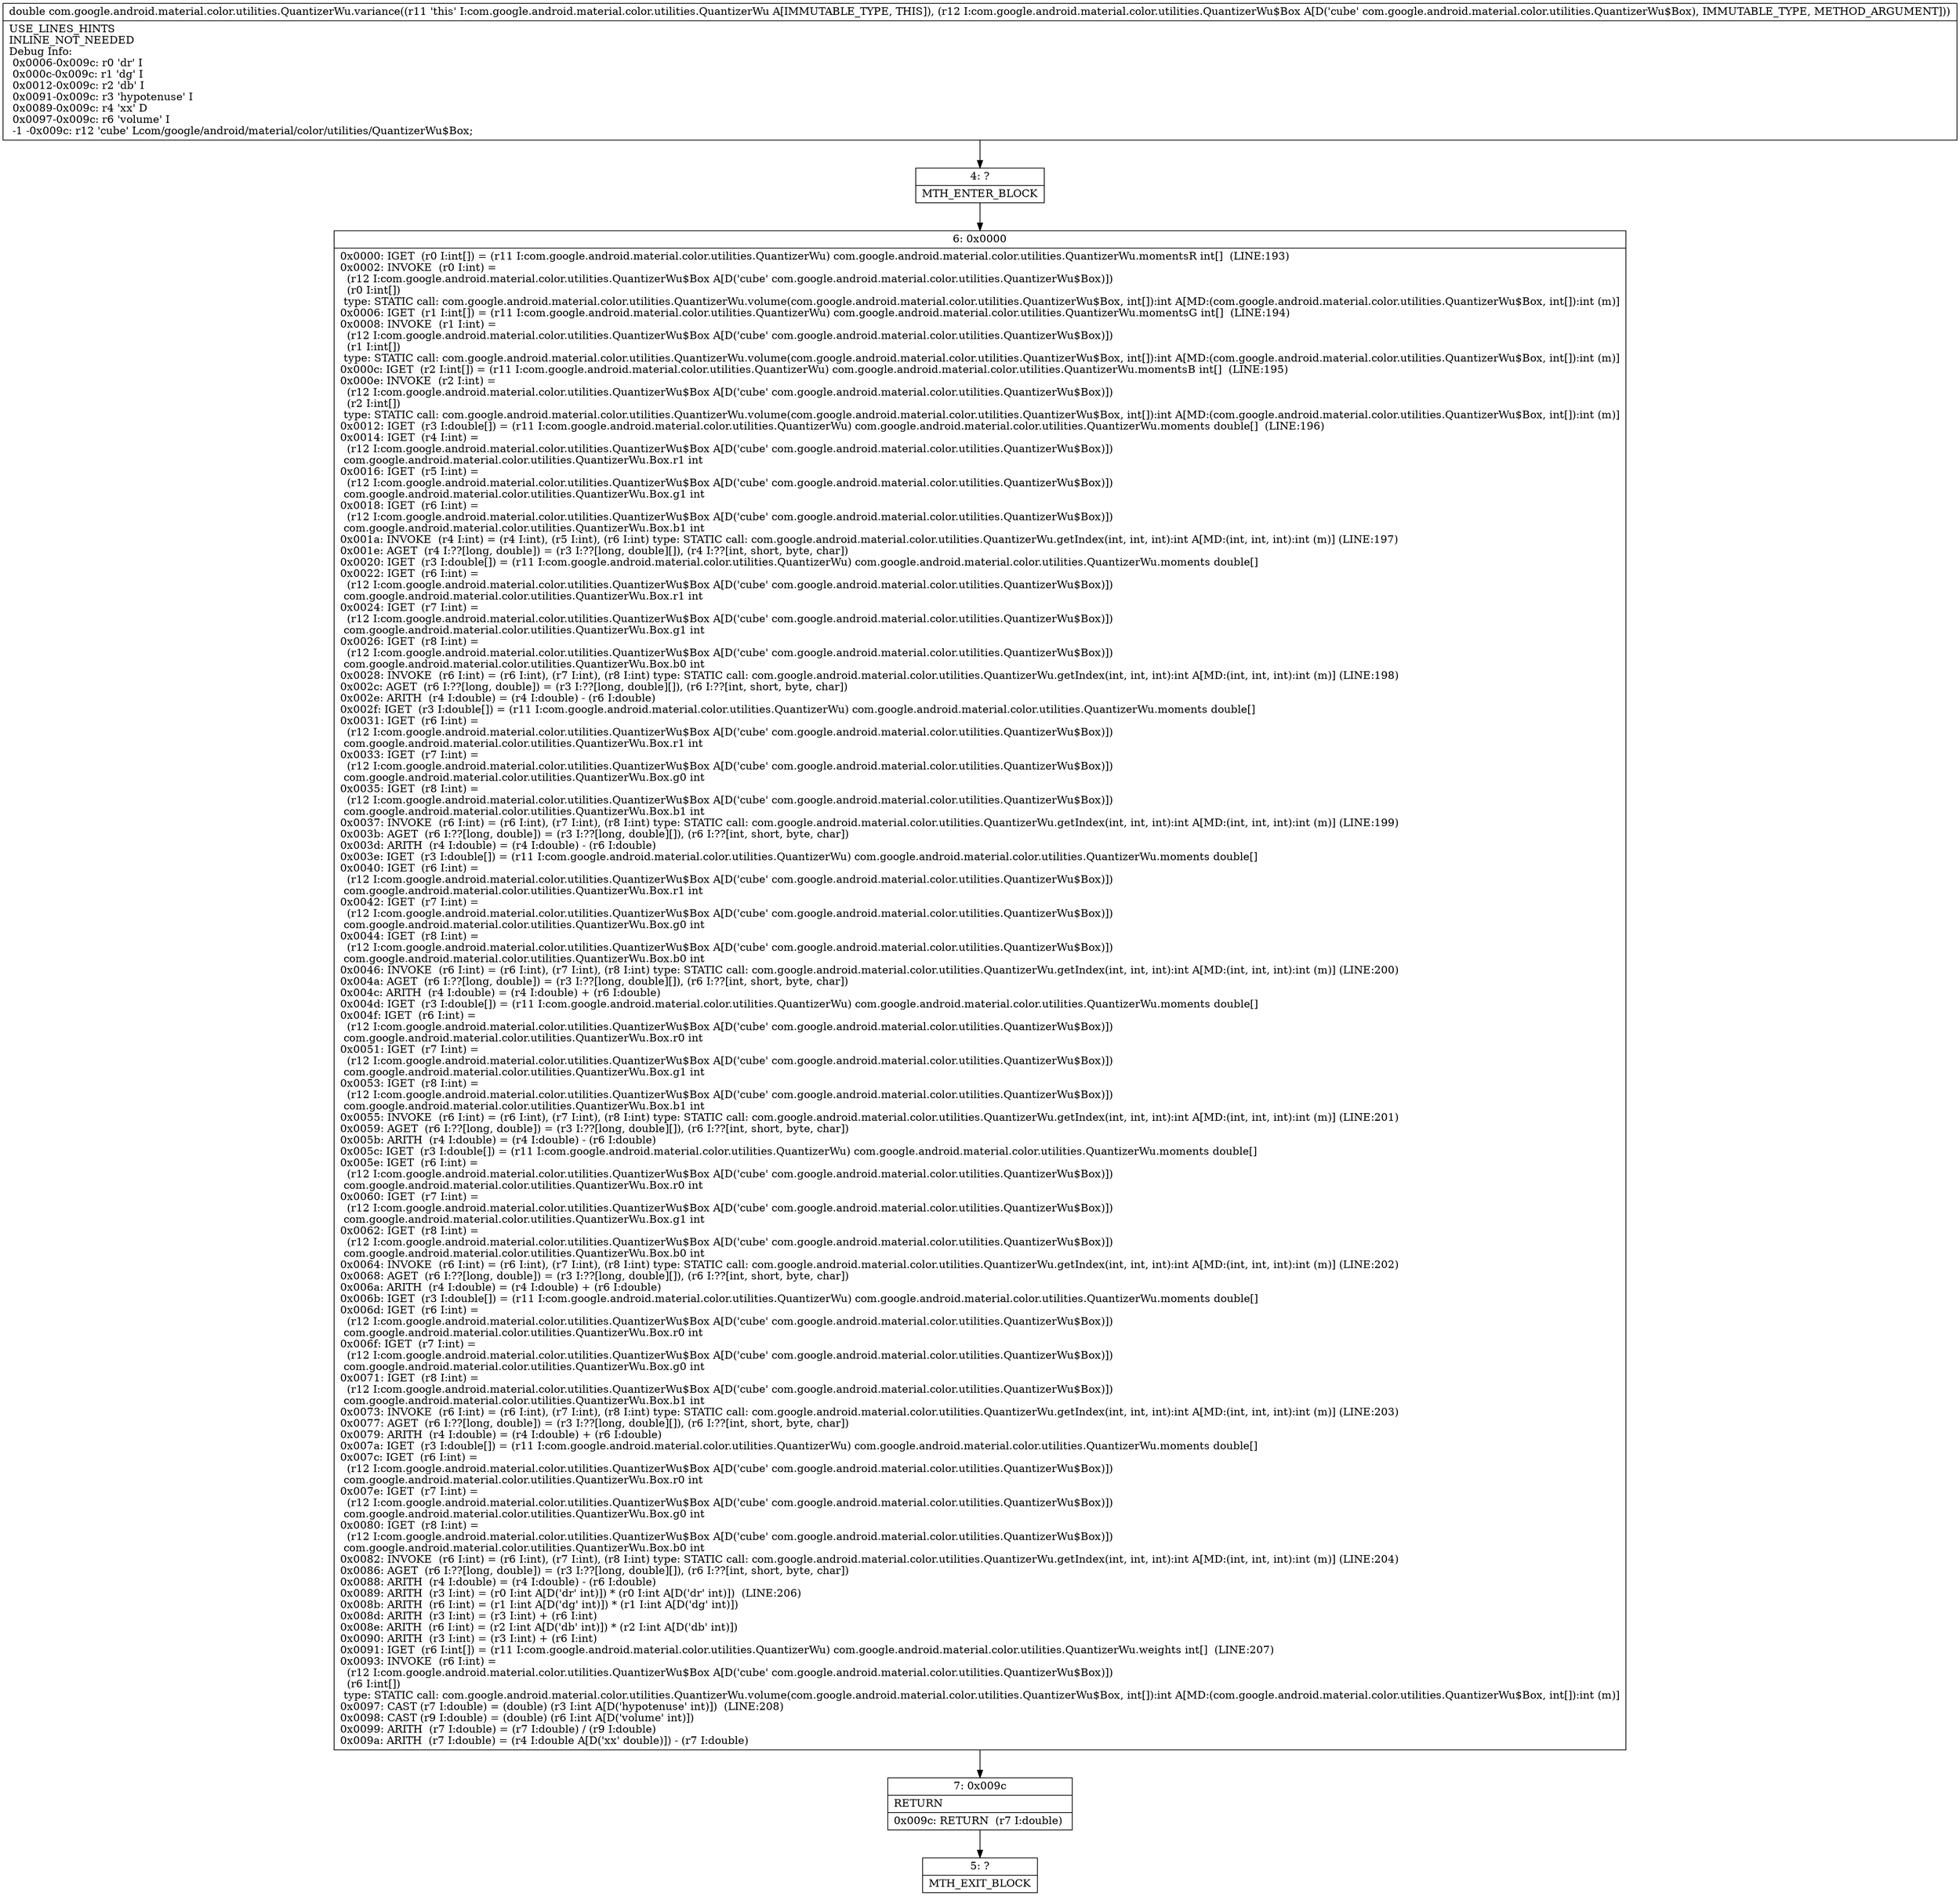 digraph "CFG forcom.google.android.material.color.utilities.QuantizerWu.variance(Lcom\/google\/android\/material\/color\/utilities\/QuantizerWu$Box;)D" {
Node_4 [shape=record,label="{4\:\ ?|MTH_ENTER_BLOCK\l}"];
Node_6 [shape=record,label="{6\:\ 0x0000|0x0000: IGET  (r0 I:int[]) = (r11 I:com.google.android.material.color.utilities.QuantizerWu) com.google.android.material.color.utilities.QuantizerWu.momentsR int[]  (LINE:193)\l0x0002: INVOKE  (r0 I:int) = \l  (r12 I:com.google.android.material.color.utilities.QuantizerWu$Box A[D('cube' com.google.android.material.color.utilities.QuantizerWu$Box)])\l  (r0 I:int[])\l type: STATIC call: com.google.android.material.color.utilities.QuantizerWu.volume(com.google.android.material.color.utilities.QuantizerWu$Box, int[]):int A[MD:(com.google.android.material.color.utilities.QuantizerWu$Box, int[]):int (m)]\l0x0006: IGET  (r1 I:int[]) = (r11 I:com.google.android.material.color.utilities.QuantizerWu) com.google.android.material.color.utilities.QuantizerWu.momentsG int[]  (LINE:194)\l0x0008: INVOKE  (r1 I:int) = \l  (r12 I:com.google.android.material.color.utilities.QuantizerWu$Box A[D('cube' com.google.android.material.color.utilities.QuantizerWu$Box)])\l  (r1 I:int[])\l type: STATIC call: com.google.android.material.color.utilities.QuantizerWu.volume(com.google.android.material.color.utilities.QuantizerWu$Box, int[]):int A[MD:(com.google.android.material.color.utilities.QuantizerWu$Box, int[]):int (m)]\l0x000c: IGET  (r2 I:int[]) = (r11 I:com.google.android.material.color.utilities.QuantizerWu) com.google.android.material.color.utilities.QuantizerWu.momentsB int[]  (LINE:195)\l0x000e: INVOKE  (r2 I:int) = \l  (r12 I:com.google.android.material.color.utilities.QuantizerWu$Box A[D('cube' com.google.android.material.color.utilities.QuantizerWu$Box)])\l  (r2 I:int[])\l type: STATIC call: com.google.android.material.color.utilities.QuantizerWu.volume(com.google.android.material.color.utilities.QuantizerWu$Box, int[]):int A[MD:(com.google.android.material.color.utilities.QuantizerWu$Box, int[]):int (m)]\l0x0012: IGET  (r3 I:double[]) = (r11 I:com.google.android.material.color.utilities.QuantizerWu) com.google.android.material.color.utilities.QuantizerWu.moments double[]  (LINE:196)\l0x0014: IGET  (r4 I:int) = \l  (r12 I:com.google.android.material.color.utilities.QuantizerWu$Box A[D('cube' com.google.android.material.color.utilities.QuantizerWu$Box)])\l com.google.android.material.color.utilities.QuantizerWu.Box.r1 int \l0x0016: IGET  (r5 I:int) = \l  (r12 I:com.google.android.material.color.utilities.QuantizerWu$Box A[D('cube' com.google.android.material.color.utilities.QuantizerWu$Box)])\l com.google.android.material.color.utilities.QuantizerWu.Box.g1 int \l0x0018: IGET  (r6 I:int) = \l  (r12 I:com.google.android.material.color.utilities.QuantizerWu$Box A[D('cube' com.google.android.material.color.utilities.QuantizerWu$Box)])\l com.google.android.material.color.utilities.QuantizerWu.Box.b1 int \l0x001a: INVOKE  (r4 I:int) = (r4 I:int), (r5 I:int), (r6 I:int) type: STATIC call: com.google.android.material.color.utilities.QuantizerWu.getIndex(int, int, int):int A[MD:(int, int, int):int (m)] (LINE:197)\l0x001e: AGET  (r4 I:??[long, double]) = (r3 I:??[long, double][]), (r4 I:??[int, short, byte, char]) \l0x0020: IGET  (r3 I:double[]) = (r11 I:com.google.android.material.color.utilities.QuantizerWu) com.google.android.material.color.utilities.QuantizerWu.moments double[] \l0x0022: IGET  (r6 I:int) = \l  (r12 I:com.google.android.material.color.utilities.QuantizerWu$Box A[D('cube' com.google.android.material.color.utilities.QuantizerWu$Box)])\l com.google.android.material.color.utilities.QuantizerWu.Box.r1 int \l0x0024: IGET  (r7 I:int) = \l  (r12 I:com.google.android.material.color.utilities.QuantizerWu$Box A[D('cube' com.google.android.material.color.utilities.QuantizerWu$Box)])\l com.google.android.material.color.utilities.QuantizerWu.Box.g1 int \l0x0026: IGET  (r8 I:int) = \l  (r12 I:com.google.android.material.color.utilities.QuantizerWu$Box A[D('cube' com.google.android.material.color.utilities.QuantizerWu$Box)])\l com.google.android.material.color.utilities.QuantizerWu.Box.b0 int \l0x0028: INVOKE  (r6 I:int) = (r6 I:int), (r7 I:int), (r8 I:int) type: STATIC call: com.google.android.material.color.utilities.QuantizerWu.getIndex(int, int, int):int A[MD:(int, int, int):int (m)] (LINE:198)\l0x002c: AGET  (r6 I:??[long, double]) = (r3 I:??[long, double][]), (r6 I:??[int, short, byte, char]) \l0x002e: ARITH  (r4 I:double) = (r4 I:double) \- (r6 I:double) \l0x002f: IGET  (r3 I:double[]) = (r11 I:com.google.android.material.color.utilities.QuantizerWu) com.google.android.material.color.utilities.QuantizerWu.moments double[] \l0x0031: IGET  (r6 I:int) = \l  (r12 I:com.google.android.material.color.utilities.QuantizerWu$Box A[D('cube' com.google.android.material.color.utilities.QuantizerWu$Box)])\l com.google.android.material.color.utilities.QuantizerWu.Box.r1 int \l0x0033: IGET  (r7 I:int) = \l  (r12 I:com.google.android.material.color.utilities.QuantizerWu$Box A[D('cube' com.google.android.material.color.utilities.QuantizerWu$Box)])\l com.google.android.material.color.utilities.QuantizerWu.Box.g0 int \l0x0035: IGET  (r8 I:int) = \l  (r12 I:com.google.android.material.color.utilities.QuantizerWu$Box A[D('cube' com.google.android.material.color.utilities.QuantizerWu$Box)])\l com.google.android.material.color.utilities.QuantizerWu.Box.b1 int \l0x0037: INVOKE  (r6 I:int) = (r6 I:int), (r7 I:int), (r8 I:int) type: STATIC call: com.google.android.material.color.utilities.QuantizerWu.getIndex(int, int, int):int A[MD:(int, int, int):int (m)] (LINE:199)\l0x003b: AGET  (r6 I:??[long, double]) = (r3 I:??[long, double][]), (r6 I:??[int, short, byte, char]) \l0x003d: ARITH  (r4 I:double) = (r4 I:double) \- (r6 I:double) \l0x003e: IGET  (r3 I:double[]) = (r11 I:com.google.android.material.color.utilities.QuantizerWu) com.google.android.material.color.utilities.QuantizerWu.moments double[] \l0x0040: IGET  (r6 I:int) = \l  (r12 I:com.google.android.material.color.utilities.QuantizerWu$Box A[D('cube' com.google.android.material.color.utilities.QuantizerWu$Box)])\l com.google.android.material.color.utilities.QuantizerWu.Box.r1 int \l0x0042: IGET  (r7 I:int) = \l  (r12 I:com.google.android.material.color.utilities.QuantizerWu$Box A[D('cube' com.google.android.material.color.utilities.QuantizerWu$Box)])\l com.google.android.material.color.utilities.QuantizerWu.Box.g0 int \l0x0044: IGET  (r8 I:int) = \l  (r12 I:com.google.android.material.color.utilities.QuantizerWu$Box A[D('cube' com.google.android.material.color.utilities.QuantizerWu$Box)])\l com.google.android.material.color.utilities.QuantizerWu.Box.b0 int \l0x0046: INVOKE  (r6 I:int) = (r6 I:int), (r7 I:int), (r8 I:int) type: STATIC call: com.google.android.material.color.utilities.QuantizerWu.getIndex(int, int, int):int A[MD:(int, int, int):int (m)] (LINE:200)\l0x004a: AGET  (r6 I:??[long, double]) = (r3 I:??[long, double][]), (r6 I:??[int, short, byte, char]) \l0x004c: ARITH  (r4 I:double) = (r4 I:double) + (r6 I:double) \l0x004d: IGET  (r3 I:double[]) = (r11 I:com.google.android.material.color.utilities.QuantizerWu) com.google.android.material.color.utilities.QuantizerWu.moments double[] \l0x004f: IGET  (r6 I:int) = \l  (r12 I:com.google.android.material.color.utilities.QuantizerWu$Box A[D('cube' com.google.android.material.color.utilities.QuantizerWu$Box)])\l com.google.android.material.color.utilities.QuantizerWu.Box.r0 int \l0x0051: IGET  (r7 I:int) = \l  (r12 I:com.google.android.material.color.utilities.QuantizerWu$Box A[D('cube' com.google.android.material.color.utilities.QuantizerWu$Box)])\l com.google.android.material.color.utilities.QuantizerWu.Box.g1 int \l0x0053: IGET  (r8 I:int) = \l  (r12 I:com.google.android.material.color.utilities.QuantizerWu$Box A[D('cube' com.google.android.material.color.utilities.QuantizerWu$Box)])\l com.google.android.material.color.utilities.QuantizerWu.Box.b1 int \l0x0055: INVOKE  (r6 I:int) = (r6 I:int), (r7 I:int), (r8 I:int) type: STATIC call: com.google.android.material.color.utilities.QuantizerWu.getIndex(int, int, int):int A[MD:(int, int, int):int (m)] (LINE:201)\l0x0059: AGET  (r6 I:??[long, double]) = (r3 I:??[long, double][]), (r6 I:??[int, short, byte, char]) \l0x005b: ARITH  (r4 I:double) = (r4 I:double) \- (r6 I:double) \l0x005c: IGET  (r3 I:double[]) = (r11 I:com.google.android.material.color.utilities.QuantizerWu) com.google.android.material.color.utilities.QuantizerWu.moments double[] \l0x005e: IGET  (r6 I:int) = \l  (r12 I:com.google.android.material.color.utilities.QuantizerWu$Box A[D('cube' com.google.android.material.color.utilities.QuantizerWu$Box)])\l com.google.android.material.color.utilities.QuantizerWu.Box.r0 int \l0x0060: IGET  (r7 I:int) = \l  (r12 I:com.google.android.material.color.utilities.QuantizerWu$Box A[D('cube' com.google.android.material.color.utilities.QuantizerWu$Box)])\l com.google.android.material.color.utilities.QuantizerWu.Box.g1 int \l0x0062: IGET  (r8 I:int) = \l  (r12 I:com.google.android.material.color.utilities.QuantizerWu$Box A[D('cube' com.google.android.material.color.utilities.QuantizerWu$Box)])\l com.google.android.material.color.utilities.QuantizerWu.Box.b0 int \l0x0064: INVOKE  (r6 I:int) = (r6 I:int), (r7 I:int), (r8 I:int) type: STATIC call: com.google.android.material.color.utilities.QuantizerWu.getIndex(int, int, int):int A[MD:(int, int, int):int (m)] (LINE:202)\l0x0068: AGET  (r6 I:??[long, double]) = (r3 I:??[long, double][]), (r6 I:??[int, short, byte, char]) \l0x006a: ARITH  (r4 I:double) = (r4 I:double) + (r6 I:double) \l0x006b: IGET  (r3 I:double[]) = (r11 I:com.google.android.material.color.utilities.QuantizerWu) com.google.android.material.color.utilities.QuantizerWu.moments double[] \l0x006d: IGET  (r6 I:int) = \l  (r12 I:com.google.android.material.color.utilities.QuantizerWu$Box A[D('cube' com.google.android.material.color.utilities.QuantizerWu$Box)])\l com.google.android.material.color.utilities.QuantizerWu.Box.r0 int \l0x006f: IGET  (r7 I:int) = \l  (r12 I:com.google.android.material.color.utilities.QuantizerWu$Box A[D('cube' com.google.android.material.color.utilities.QuantizerWu$Box)])\l com.google.android.material.color.utilities.QuantizerWu.Box.g0 int \l0x0071: IGET  (r8 I:int) = \l  (r12 I:com.google.android.material.color.utilities.QuantizerWu$Box A[D('cube' com.google.android.material.color.utilities.QuantizerWu$Box)])\l com.google.android.material.color.utilities.QuantizerWu.Box.b1 int \l0x0073: INVOKE  (r6 I:int) = (r6 I:int), (r7 I:int), (r8 I:int) type: STATIC call: com.google.android.material.color.utilities.QuantizerWu.getIndex(int, int, int):int A[MD:(int, int, int):int (m)] (LINE:203)\l0x0077: AGET  (r6 I:??[long, double]) = (r3 I:??[long, double][]), (r6 I:??[int, short, byte, char]) \l0x0079: ARITH  (r4 I:double) = (r4 I:double) + (r6 I:double) \l0x007a: IGET  (r3 I:double[]) = (r11 I:com.google.android.material.color.utilities.QuantizerWu) com.google.android.material.color.utilities.QuantizerWu.moments double[] \l0x007c: IGET  (r6 I:int) = \l  (r12 I:com.google.android.material.color.utilities.QuantizerWu$Box A[D('cube' com.google.android.material.color.utilities.QuantizerWu$Box)])\l com.google.android.material.color.utilities.QuantizerWu.Box.r0 int \l0x007e: IGET  (r7 I:int) = \l  (r12 I:com.google.android.material.color.utilities.QuantizerWu$Box A[D('cube' com.google.android.material.color.utilities.QuantizerWu$Box)])\l com.google.android.material.color.utilities.QuantizerWu.Box.g0 int \l0x0080: IGET  (r8 I:int) = \l  (r12 I:com.google.android.material.color.utilities.QuantizerWu$Box A[D('cube' com.google.android.material.color.utilities.QuantizerWu$Box)])\l com.google.android.material.color.utilities.QuantizerWu.Box.b0 int \l0x0082: INVOKE  (r6 I:int) = (r6 I:int), (r7 I:int), (r8 I:int) type: STATIC call: com.google.android.material.color.utilities.QuantizerWu.getIndex(int, int, int):int A[MD:(int, int, int):int (m)] (LINE:204)\l0x0086: AGET  (r6 I:??[long, double]) = (r3 I:??[long, double][]), (r6 I:??[int, short, byte, char]) \l0x0088: ARITH  (r4 I:double) = (r4 I:double) \- (r6 I:double) \l0x0089: ARITH  (r3 I:int) = (r0 I:int A[D('dr' int)]) * (r0 I:int A[D('dr' int)])  (LINE:206)\l0x008b: ARITH  (r6 I:int) = (r1 I:int A[D('dg' int)]) * (r1 I:int A[D('dg' int)]) \l0x008d: ARITH  (r3 I:int) = (r3 I:int) + (r6 I:int) \l0x008e: ARITH  (r6 I:int) = (r2 I:int A[D('db' int)]) * (r2 I:int A[D('db' int)]) \l0x0090: ARITH  (r3 I:int) = (r3 I:int) + (r6 I:int) \l0x0091: IGET  (r6 I:int[]) = (r11 I:com.google.android.material.color.utilities.QuantizerWu) com.google.android.material.color.utilities.QuantizerWu.weights int[]  (LINE:207)\l0x0093: INVOKE  (r6 I:int) = \l  (r12 I:com.google.android.material.color.utilities.QuantizerWu$Box A[D('cube' com.google.android.material.color.utilities.QuantizerWu$Box)])\l  (r6 I:int[])\l type: STATIC call: com.google.android.material.color.utilities.QuantizerWu.volume(com.google.android.material.color.utilities.QuantizerWu$Box, int[]):int A[MD:(com.google.android.material.color.utilities.QuantizerWu$Box, int[]):int (m)]\l0x0097: CAST (r7 I:double) = (double) (r3 I:int A[D('hypotenuse' int)])  (LINE:208)\l0x0098: CAST (r9 I:double) = (double) (r6 I:int A[D('volume' int)]) \l0x0099: ARITH  (r7 I:double) = (r7 I:double) \/ (r9 I:double) \l0x009a: ARITH  (r7 I:double) = (r4 I:double A[D('xx' double)]) \- (r7 I:double) \l}"];
Node_7 [shape=record,label="{7\:\ 0x009c|RETURN\l|0x009c: RETURN  (r7 I:double) \l}"];
Node_5 [shape=record,label="{5\:\ ?|MTH_EXIT_BLOCK\l}"];
MethodNode[shape=record,label="{double com.google.android.material.color.utilities.QuantizerWu.variance((r11 'this' I:com.google.android.material.color.utilities.QuantizerWu A[IMMUTABLE_TYPE, THIS]), (r12 I:com.google.android.material.color.utilities.QuantizerWu$Box A[D('cube' com.google.android.material.color.utilities.QuantizerWu$Box), IMMUTABLE_TYPE, METHOD_ARGUMENT]))  | USE_LINES_HINTS\lINLINE_NOT_NEEDED\lDebug Info:\l  0x0006\-0x009c: r0 'dr' I\l  0x000c\-0x009c: r1 'dg' I\l  0x0012\-0x009c: r2 'db' I\l  0x0091\-0x009c: r3 'hypotenuse' I\l  0x0089\-0x009c: r4 'xx' D\l  0x0097\-0x009c: r6 'volume' I\l  \-1 \-0x009c: r12 'cube' Lcom\/google\/android\/material\/color\/utilities\/QuantizerWu$Box;\l}"];
MethodNode -> Node_4;Node_4 -> Node_6;
Node_6 -> Node_7;
Node_7 -> Node_5;
}

